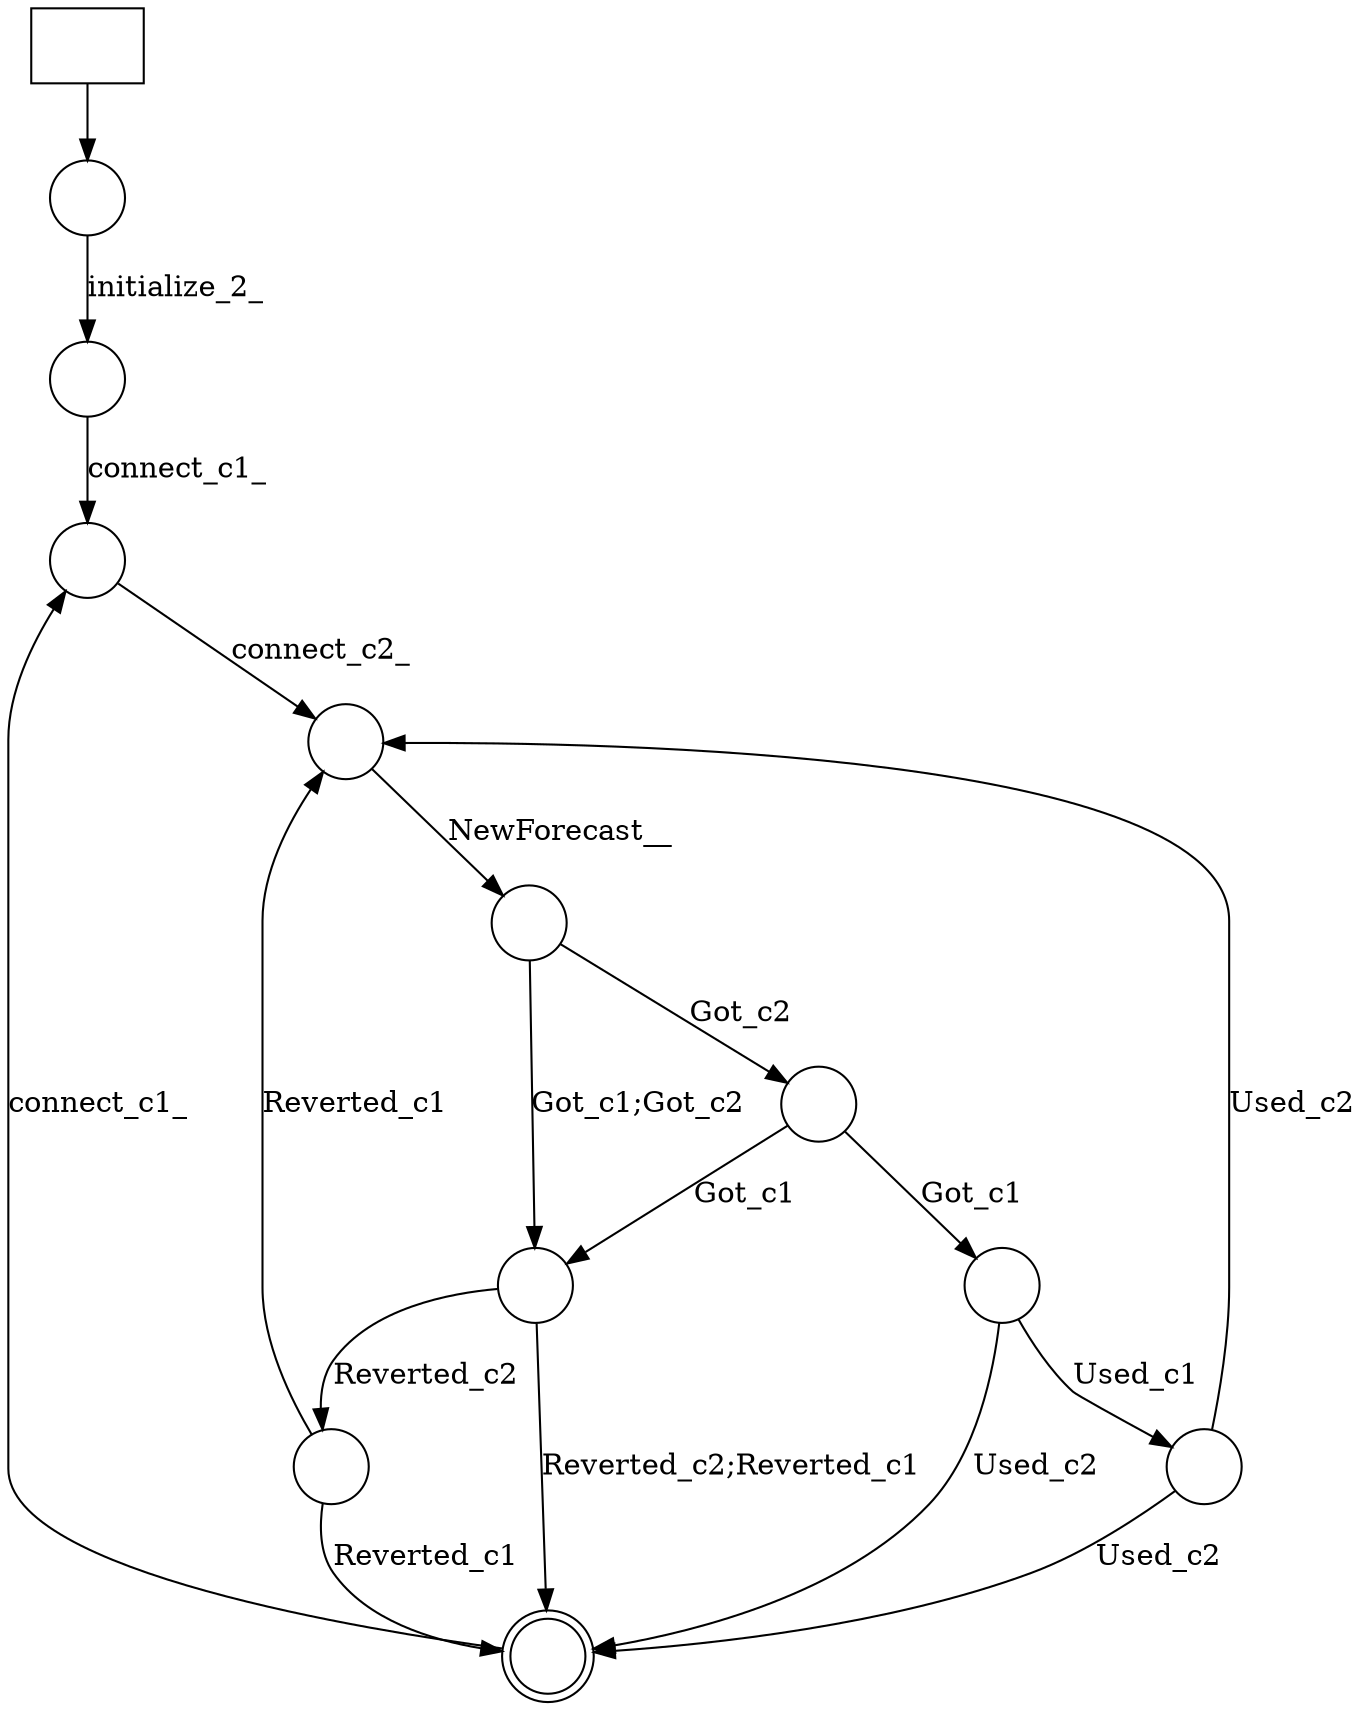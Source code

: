 digraph Automaton {
initial [shape=box,label=""];
1 [shape=circle,label=""];
2 [shape=doublecircle,label=""];
3 [shape=circle,label=""];
4 [shape=circle,label=""];
5 [shape=circle,label=""];
6 [shape=circle,label=""];
7 [shape=circle,label=""];
8 [shape=circle,label=""];
9 [shape=circle,label=""];
10 [shape=circle,label=""];
11 [shape=circle,label=""];
initial -> 1;
1 -> 11 [label="initialize_2_"];
11 -> 3 [label="connect_c1_"];
2 -> 3 [label="connect_c1_"];
3 -> 4 [label="connect_c2_"];
4 -> 5 [label="NewForecast__"];
5 -> 6 [label="Got_c2"];
5 -> 7 [label="Got_c1;Got_c2"];
6 -> 7 [label="Got_c1"];
6 -> 8 [label="Got_c1"];
7 -> 2 [label="Reverted_c2;Reverted_c1"];
7 -> 9 [label="Reverted_c2"];
8 -> 2 [label="Used_c2"];
8 -> 10 [label="Used_c1"];
9 -> 4 [label="Reverted_c1"];
9 -> 2 [label="Reverted_c1"];
10 -> 4 [label="Used_c2"];
10 -> 2 [label="Used_c2"];
}